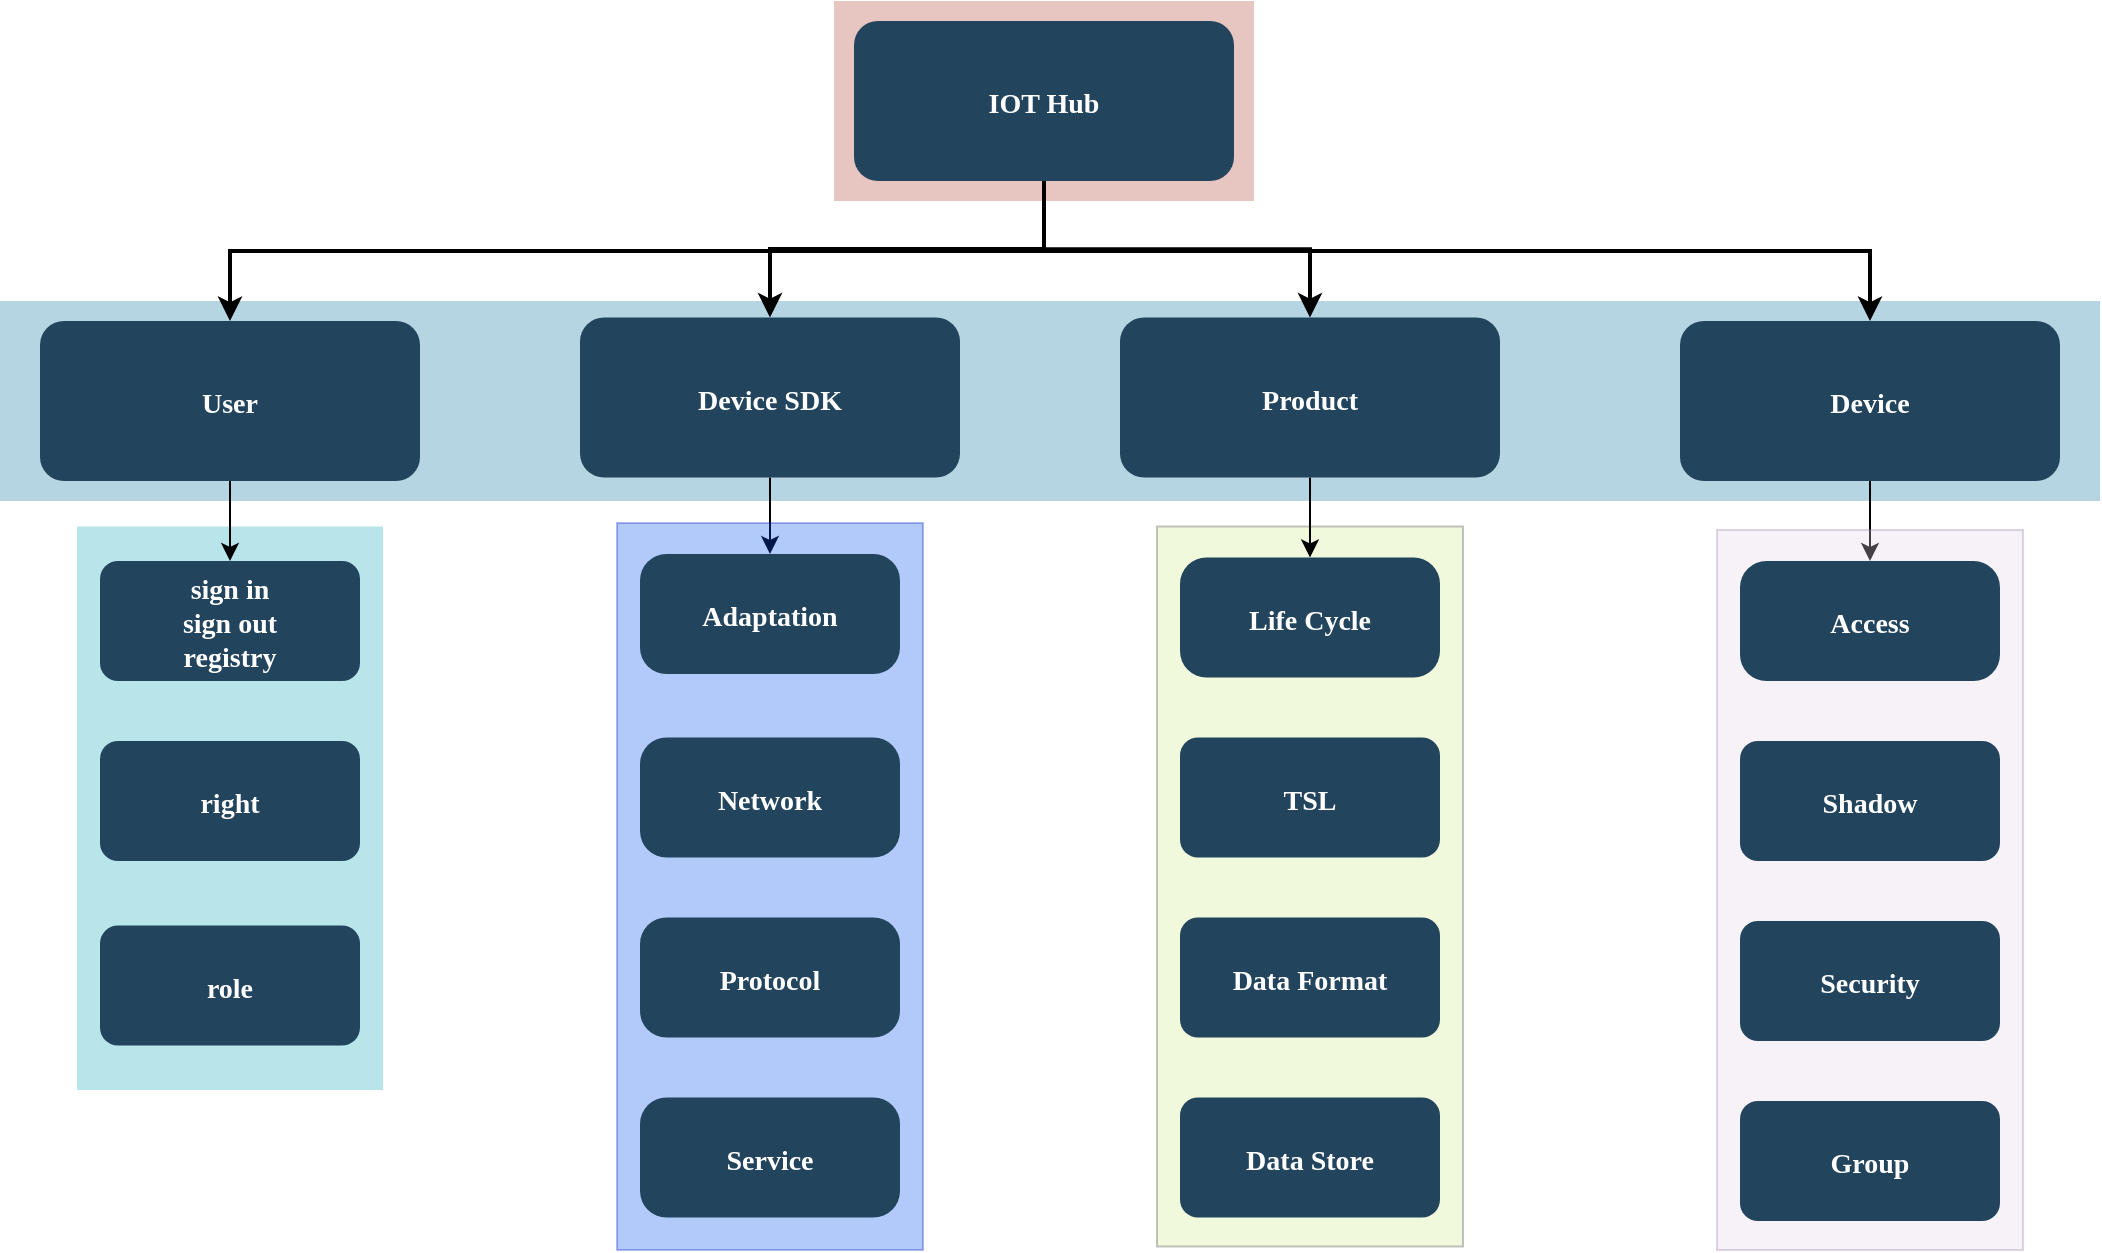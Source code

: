 <mxfile version="14.0.3" type="github">
  <diagram name="Page-1" id="2c0d36ab-eaac-3732-788b-9136903baeff">
    <mxGraphModel dx="1426" dy="713" grid="1" gridSize="10" guides="1" tooltips="1" connect="1" arrows="1" fold="1" page="1" pageScale="1.5" pageWidth="1169" pageHeight="827" background="#ffffff" math="0" shadow="0">
      <root>
        <mxCell id="0" />
        <mxCell id="1" parent="0" />
        <mxCell id="ZKz33Qd9J1jhkxHCTyg4-144" value="" style="fillColor=#cdeb8b;opacity=30;strokeColor=#36393d;" parent="1" vertex="1">
          <mxGeometry x="908.5" y="438.25" width="153" height="360" as="geometry" />
        </mxCell>
        <mxCell id="123" value="" style="fillColor=#AE4132;strokeColor=none;opacity=30;" parent="1" vertex="1">
          <mxGeometry x="747" y="175.5" width="210" height="100.0" as="geometry" />
        </mxCell>
        <mxCell id="122" value="" style="fillColor=#10739E;strokeColor=none;opacity=30;" parent="1" vertex="1">
          <mxGeometry x="330" y="325.5" width="1050" height="100" as="geometry" />
        </mxCell>
        <mxCell id="108" value="" style="fillColor=#12AAB5;strokeColor=none;opacity=30;" parent="1" vertex="1">
          <mxGeometry x="368.5" y="438.25" width="153" height="281.75" as="geometry" />
        </mxCell>
        <mxCell id="KaED6s5xLhCeJtlNtQur-123" style="edgeStyle=orthogonalEdgeStyle;rounded=0;orthogonalLoop=1;jettySize=auto;html=1;exitX=0.5;exitY=1;exitDx=0;exitDy=0;entryX=0.5;entryY=0;entryDx=0;entryDy=0;strokeWidth=2;" edge="1" parent="1" source="2" target="10">
          <mxGeometry relative="1" as="geometry" />
        </mxCell>
        <mxCell id="2" value="IOT Hub" style="rounded=1;fillColor=#23445D;gradientColor=none;strokeColor=none;fontColor=#FFFFFF;fontStyle=1;fontFamily=Tahoma;fontSize=14" parent="1" vertex="1">
          <mxGeometry x="757" y="185.5" width="190" height="80" as="geometry" />
        </mxCell>
        <mxCell id="ZKz33Qd9J1jhkxHCTyg4-154" value="" style="edgeStyle=orthogonalEdgeStyle;rounded=0;orthogonalLoop=1;jettySize=auto;html=1;" parent="1" source="4" target="ZKz33Qd9J1jhkxHCTyg4-150" edge="1">
          <mxGeometry relative="1" as="geometry" />
        </mxCell>
        <mxCell id="4" value="Device" style="rounded=1;fillColor=#23445D;gradientColor=none;strokeColor=none;fontColor=#FFFFFF;fontStyle=1;fontFamily=Tahoma;fontSize=14" parent="1" vertex="1">
          <mxGeometry x="1170.0" y="335.5" width="190" height="80" as="geometry" />
        </mxCell>
        <mxCell id="9" value="" style="edgeStyle=elbowEdgeStyle;elbow=vertical;strokeWidth=2;rounded=0" parent="1" source="2" target="4" edge="1">
          <mxGeometry x="337" y="215.5" width="100" height="100" as="geometry">
            <mxPoint x="337" y="315.5" as="sourcePoint" />
            <mxPoint x="437" y="215.5" as="targetPoint" />
          </mxGeometry>
        </mxCell>
        <mxCell id="ZKz33Qd9J1jhkxHCTyg4-148" value="" style="edgeStyle=orthogonalEdgeStyle;rounded=0;orthogonalLoop=1;jettySize=auto;html=1;" parent="1" source="10" target="41" edge="1">
          <mxGeometry relative="1" as="geometry" />
        </mxCell>
        <mxCell id="10" value="Product" style="rounded=1;fillColor=#23445D;gradientColor=none;strokeColor=none;fontColor=#FFFFFF;fontStyle=1;fontFamily=Tahoma;fontSize=14" parent="1" vertex="1">
          <mxGeometry x="890" y="333.75" width="190" height="80" as="geometry" />
        </mxCell>
        <mxCell id="ZKz33Qd9J1jhkxHCTyg4-160" value="" style="edgeStyle=orthogonalEdgeStyle;rounded=0;orthogonalLoop=1;jettySize=auto;html=1;" parent="1" source="12" target="ZKz33Qd9J1jhkxHCTyg4-156" edge="1">
          <mxGeometry relative="1" as="geometry" />
        </mxCell>
        <mxCell id="12" value="Device SDK" style="rounded=1;fillColor=#23445D;gradientColor=none;strokeColor=none;fontColor=#FFFFFF;fontStyle=1;fontFamily=Tahoma;fontSize=14" parent="1" vertex="1">
          <mxGeometry x="620.0" y="333.75" width="190" height="80" as="geometry" />
        </mxCell>
        <mxCell id="ZKz33Qd9J1jhkxHCTyg4-147" value="" style="edgeStyle=orthogonalEdgeStyle;rounded=0;orthogonalLoop=1;jettySize=auto;html=1;" parent="1" source="13" target="14" edge="1">
          <mxGeometry relative="1" as="geometry" />
        </mxCell>
        <mxCell id="13" value="User" style="rounded=1;fillColor=#23445D;gradientColor=none;strokeColor=none;fontColor=#FFFFFF;fontStyle=1;fontFamily=Tahoma;fontSize=14" parent="1" vertex="1">
          <mxGeometry x="350" y="335.5" width="190" height="80" as="geometry" />
        </mxCell>
        <mxCell id="14" value="sign in&#xa;sign out&#xa;registry" style="rounded=1;fillColor=#23445D;gradientColor=none;strokeColor=none;fontColor=#FFFFFF;fontStyle=1;fontFamily=Tahoma;fontSize=14" parent="1" vertex="1">
          <mxGeometry x="380" y="455.5" width="130" height="60" as="geometry" />
        </mxCell>
        <mxCell id="15" value="right" style="rounded=1;fillColor=#23445D;gradientColor=none;strokeColor=none;fontColor=#FFFFFF;fontStyle=1;fontFamily=Tahoma;fontSize=14" parent="1" vertex="1">
          <mxGeometry x="380" y="545.5" width="130" height="60" as="geometry" />
        </mxCell>
        <mxCell id="41" value="Life Cycle" style="rounded=1;fillColor=#23445D;gradientColor=none;strokeColor=none;fontColor=#FFFFFF;fontStyle=1;fontFamily=Tahoma;fontSize=14;arcSize=22;" parent="1" vertex="1">
          <mxGeometry x="920" y="453.75" width="130" height="60" as="geometry" />
        </mxCell>
        <mxCell id="42" value="TSL" style="rounded=1;fillColor=#23445D;gradientColor=none;strokeColor=none;fontColor=#FFFFFF;fontStyle=1;fontFamily=Tahoma;fontSize=14" parent="1" vertex="1">
          <mxGeometry x="920" y="543.75" width="130" height="60" as="geometry" />
        </mxCell>
        <mxCell id="43" value="Data Format" style="rounded=1;fillColor=#23445D;gradientColor=none;strokeColor=none;fontColor=#FFFFFF;fontStyle=1;fontFamily=Tahoma;fontSize=14" parent="1" vertex="1">
          <mxGeometry x="920" y="633.75" width="130" height="60" as="geometry" />
        </mxCell>
        <mxCell id="59" value="" style="edgeStyle=elbowEdgeStyle;elbow=vertical;strokeWidth=2;rounded=0" parent="1" source="2" target="12" edge="1">
          <mxGeometry x="347" y="225.5" width="100" height="100" as="geometry">
            <mxPoint x="862.0" y="275.5" as="sourcePoint" />
            <mxPoint x="1467.0" y="345.5" as="targetPoint" />
          </mxGeometry>
        </mxCell>
        <mxCell id="61" value="" style="edgeStyle=elbowEdgeStyle;elbow=vertical;strokeWidth=2;rounded=0" parent="1" source="2" target="13" edge="1">
          <mxGeometry x="-23" y="135.5" width="100" height="100" as="geometry">
            <mxPoint x="-23" y="235.5" as="sourcePoint" />
            <mxPoint x="77" y="135.5" as="targetPoint" />
          </mxGeometry>
        </mxCell>
        <mxCell id="ZKz33Qd9J1jhkxHCTyg4-129" value="role" style="rounded=1;fillColor=#23445D;gradientColor=none;strokeColor=none;fontColor=#FFFFFF;fontStyle=1;fontFamily=Tahoma;fontSize=14" parent="1" vertex="1">
          <mxGeometry x="380" y="637.75" width="130" height="60" as="geometry" />
        </mxCell>
        <mxCell id="ZKz33Qd9J1jhkxHCTyg4-140" value="Data Store" style="rounded=1;fillColor=#23445D;gradientColor=none;strokeColor=none;fontColor=#FFFFFF;fontStyle=1;fontFamily=Tahoma;fontSize=14" parent="1" vertex="1">
          <mxGeometry x="920" y="723.75" width="130" height="60" as="geometry" />
        </mxCell>
        <mxCell id="ZKz33Qd9J1jhkxHCTyg4-149" value="" style="fillColor=#e1d5e7;opacity=30;strokeColor=#9673a6;" parent="1" vertex="1">
          <mxGeometry x="1188.5" y="440" width="153" height="360" as="geometry" />
        </mxCell>
        <mxCell id="ZKz33Qd9J1jhkxHCTyg4-150" value="Access" style="rounded=1;fillColor=#23445D;gradientColor=none;strokeColor=none;fontColor=#FFFFFF;fontStyle=1;fontFamily=Tahoma;fontSize=14;arcSize=22;" parent="1" vertex="1">
          <mxGeometry x="1200" y="455.5" width="130" height="60" as="geometry" />
        </mxCell>
        <mxCell id="ZKz33Qd9J1jhkxHCTyg4-151" value="Shadow" style="rounded=1;fillColor=#23445D;gradientColor=none;strokeColor=none;fontColor=#FFFFFF;fontStyle=1;fontFamily=Tahoma;fontSize=14" parent="1" vertex="1">
          <mxGeometry x="1200" y="545.5" width="130" height="60" as="geometry" />
        </mxCell>
        <mxCell id="ZKz33Qd9J1jhkxHCTyg4-155" value="" style="fillColor=#0050ef;opacity=30;strokeColor=#001DBC;fontColor=#ffffff;" parent="1" vertex="1">
          <mxGeometry x="638.5" y="436.5" width="153" height="363.5" as="geometry" />
        </mxCell>
        <mxCell id="ZKz33Qd9J1jhkxHCTyg4-156" value="Adaptation" style="rounded=1;fillColor=#23445D;gradientColor=none;strokeColor=none;fontColor=#FFFFFF;fontStyle=1;fontFamily=Tahoma;fontSize=14;arcSize=22;" parent="1" vertex="1">
          <mxGeometry x="650" y="452" width="130" height="60" as="geometry" />
        </mxCell>
        <mxCell id="ZKz33Qd9J1jhkxHCTyg4-161" value="Network" style="rounded=1;fillColor=#23445D;gradientColor=none;strokeColor=none;fontColor=#FFFFFF;fontStyle=1;fontFamily=Tahoma;fontSize=14;arcSize=22;" parent="1" vertex="1">
          <mxGeometry x="650" y="543.75" width="130" height="60" as="geometry" />
        </mxCell>
        <mxCell id="ZKz33Qd9J1jhkxHCTyg4-162" value="Protocol" style="rounded=1;fillColor=#23445D;gradientColor=none;strokeColor=none;fontColor=#FFFFFF;fontStyle=1;fontFamily=Tahoma;fontSize=14;arcSize=22;" parent="1" vertex="1">
          <mxGeometry x="650" y="633.75" width="130" height="60" as="geometry" />
        </mxCell>
        <mxCell id="ZKz33Qd9J1jhkxHCTyg4-163" value="Service" style="rounded=1;fillColor=#23445D;gradientColor=none;strokeColor=none;fontColor=#FFFFFF;fontStyle=1;fontFamily=Tahoma;fontSize=14;arcSize=22;" parent="1" vertex="1">
          <mxGeometry x="650" y="723.75" width="130" height="60" as="geometry" />
        </mxCell>
        <mxCell id="ZKz33Qd9J1jhkxHCTyg4-164" value="Security" style="rounded=1;fillColor=#23445D;gradientColor=none;strokeColor=none;fontColor=#FFFFFF;fontStyle=1;fontFamily=Tahoma;fontSize=14" parent="1" vertex="1">
          <mxGeometry x="1200" y="635.5" width="130" height="60" as="geometry" />
        </mxCell>
        <mxCell id="ZKz33Qd9J1jhkxHCTyg4-165" value="Group" style="rounded=1;fillColor=#23445D;gradientColor=none;strokeColor=none;fontColor=#FFFFFF;fontStyle=1;fontFamily=Tahoma;fontSize=14" parent="1" vertex="1">
          <mxGeometry x="1200" y="725.5" width="130" height="60" as="geometry" />
        </mxCell>
      </root>
    </mxGraphModel>
  </diagram>
</mxfile>

